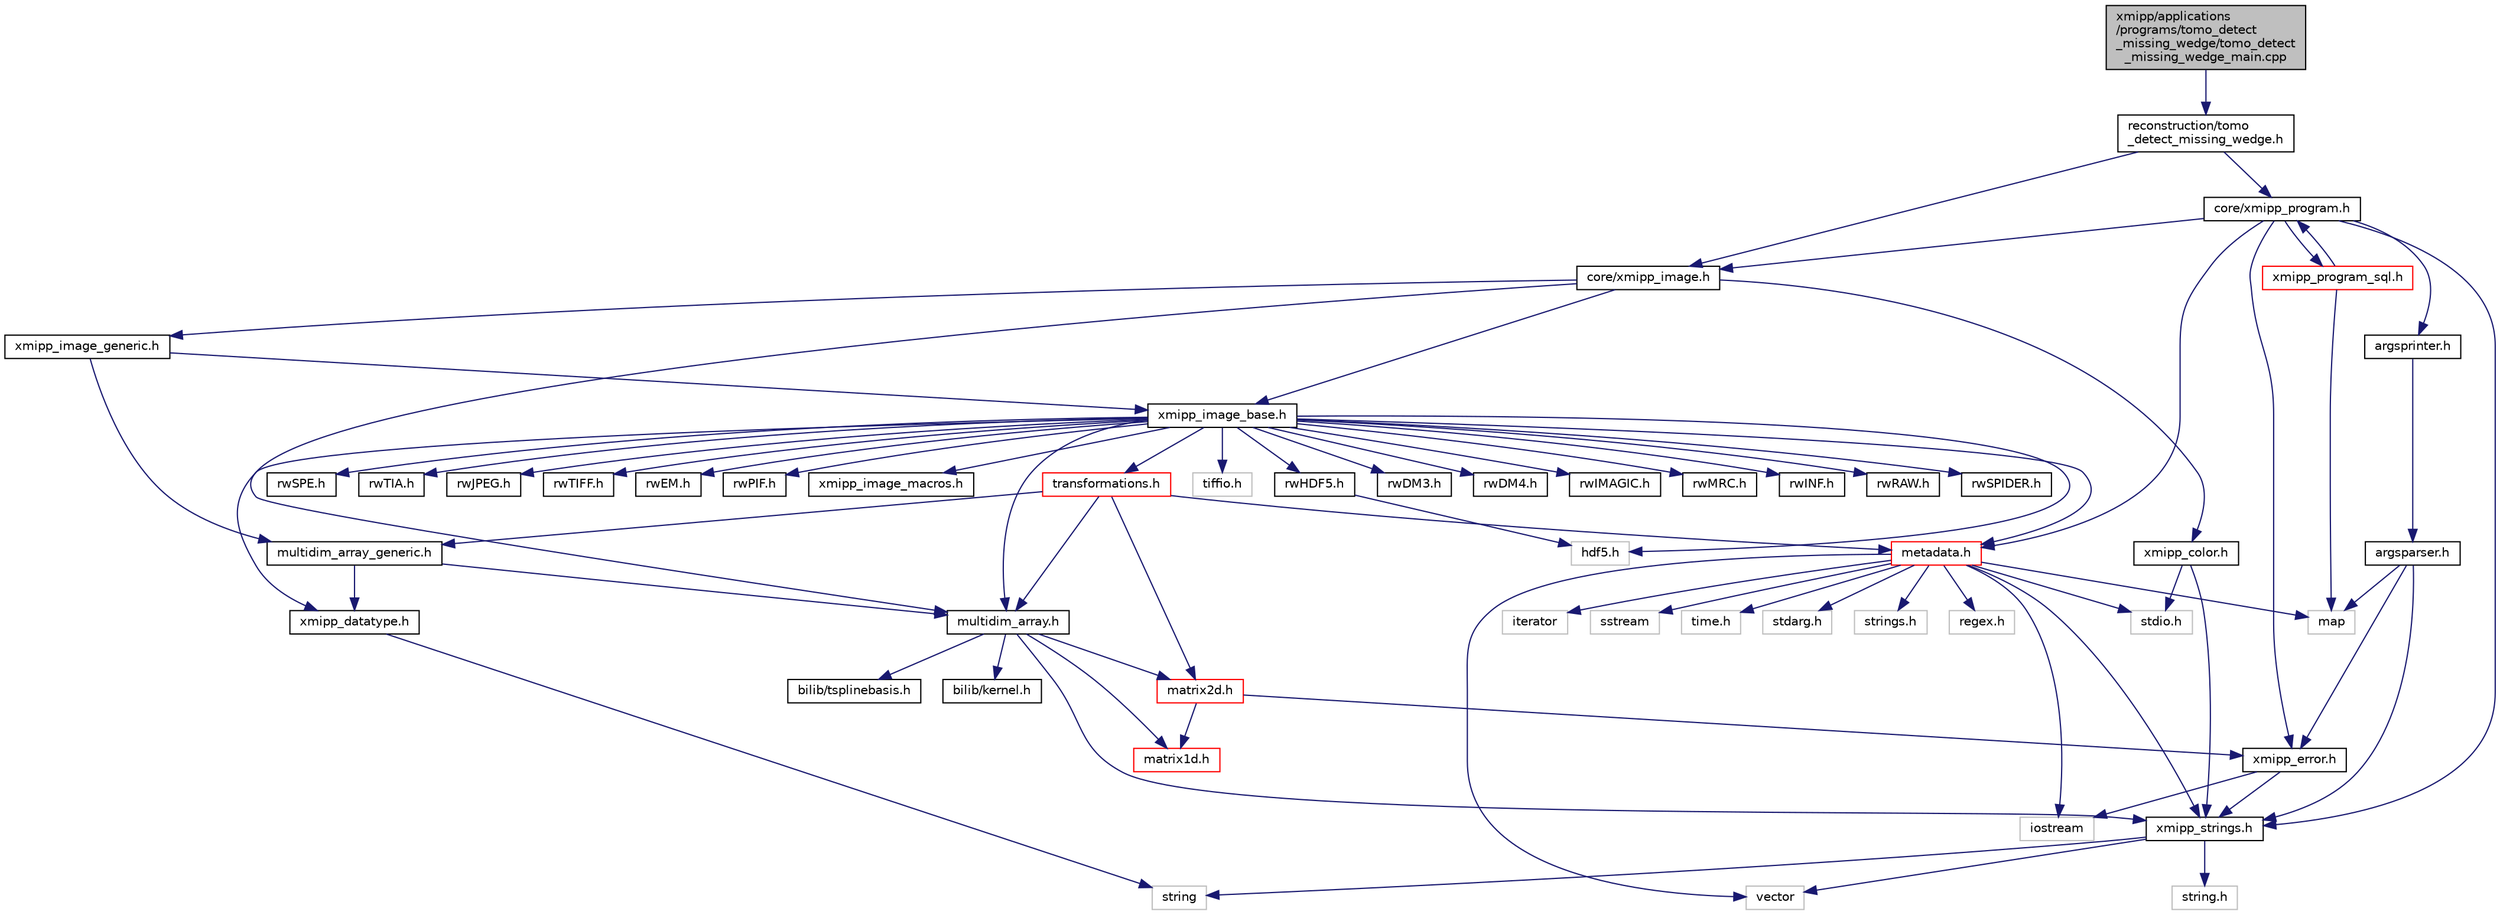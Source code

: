 digraph "xmipp/applications/programs/tomo_detect_missing_wedge/tomo_detect_missing_wedge_main.cpp"
{
  edge [fontname="Helvetica",fontsize="10",labelfontname="Helvetica",labelfontsize="10"];
  node [fontname="Helvetica",fontsize="10",shape=record];
  Node0 [label="xmipp/applications\l/programs/tomo_detect\l_missing_wedge/tomo_detect\l_missing_wedge_main.cpp",height=0.2,width=0.4,color="black", fillcolor="grey75", style="filled", fontcolor="black"];
  Node0 -> Node1 [color="midnightblue",fontsize="10",style="solid",fontname="Helvetica"];
  Node1 [label="reconstruction/tomo\l_detect_missing_wedge.h",height=0.2,width=0.4,color="black", fillcolor="white", style="filled",URL="$tomo__detect__missing__wedge_8h.html"];
  Node1 -> Node2 [color="midnightblue",fontsize="10",style="solid",fontname="Helvetica"];
  Node2 [label="core/xmipp_image.h",height=0.2,width=0.4,color="black", fillcolor="white", style="filled",URL="$xmipp__image_8h.html"];
  Node2 -> Node3 [color="midnightblue",fontsize="10",style="solid",fontname="Helvetica"];
  Node3 [label="xmipp_image_base.h",height=0.2,width=0.4,color="black", fillcolor="white", style="filled",URL="$xmipp__image__base_8h.html"];
  Node3 -> Node4 [color="midnightblue",fontsize="10",style="solid",fontname="Helvetica"];
  Node4 [label="xmipp_image_macros.h",height=0.2,width=0.4,color="black", fillcolor="white", style="filled",URL="$xmipp__image__macros_8h.html"];
  Node3 -> Node5 [color="midnightblue",fontsize="10",style="solid",fontname="Helvetica"];
  Node5 [label="multidim_array.h",height=0.2,width=0.4,color="black", fillcolor="white", style="filled",URL="$multidim__array_8h.html"];
  Node5 -> Node6 [color="midnightblue",fontsize="10",style="solid",fontname="Helvetica"];
  Node6 [label="bilib/tsplinebasis.h",height=0.2,width=0.4,color="black", fillcolor="white", style="filled",URL="$tsplinebasis_8h.html"];
  Node5 -> Node7 [color="midnightblue",fontsize="10",style="solid",fontname="Helvetica"];
  Node7 [label="bilib/kernel.h",height=0.2,width=0.4,color="black", fillcolor="white", style="filled",URL="$kernel_8h.html"];
  Node5 -> Node8 [color="midnightblue",fontsize="10",style="solid",fontname="Helvetica"];
  Node8 [label="xmipp_strings.h",height=0.2,width=0.4,color="black", fillcolor="white", style="filled",URL="$xmipp__strings_8h.html"];
  Node8 -> Node9 [color="midnightblue",fontsize="10",style="solid",fontname="Helvetica"];
  Node9 [label="vector",height=0.2,width=0.4,color="grey75", fillcolor="white", style="filled"];
  Node8 -> Node10 [color="midnightblue",fontsize="10",style="solid",fontname="Helvetica"];
  Node10 [label="string",height=0.2,width=0.4,color="grey75", fillcolor="white", style="filled"];
  Node8 -> Node11 [color="midnightblue",fontsize="10",style="solid",fontname="Helvetica"];
  Node11 [label="string.h",height=0.2,width=0.4,color="grey75", fillcolor="white", style="filled"];
  Node5 -> Node12 [color="midnightblue",fontsize="10",style="solid",fontname="Helvetica"];
  Node12 [label="matrix1d.h",height=0.2,width=0.4,color="red", fillcolor="white", style="filled",URL="$matrix1d_8h.html"];
  Node5 -> Node32 [color="midnightblue",fontsize="10",style="solid",fontname="Helvetica"];
  Node32 [label="matrix2d.h",height=0.2,width=0.4,color="red", fillcolor="white", style="filled",URL="$matrix2d_8h.html"];
  Node32 -> Node26 [color="midnightblue",fontsize="10",style="solid",fontname="Helvetica"];
  Node26 [label="xmipp_error.h",height=0.2,width=0.4,color="black", fillcolor="white", style="filled",URL="$xmipp__error_8h.html"];
  Node26 -> Node27 [color="midnightblue",fontsize="10",style="solid",fontname="Helvetica"];
  Node27 [label="iostream",height=0.2,width=0.4,color="grey75", fillcolor="white", style="filled"];
  Node26 -> Node8 [color="midnightblue",fontsize="10",style="solid",fontname="Helvetica"];
  Node32 -> Node12 [color="midnightblue",fontsize="10",style="solid",fontname="Helvetica"];
  Node3 -> Node37 [color="midnightblue",fontsize="10",style="solid",fontname="Helvetica"];
  Node37 [label="transformations.h",height=0.2,width=0.4,color="red", fillcolor="white", style="filled",URL="$transformations_8h.html"];
  Node37 -> Node32 [color="midnightblue",fontsize="10",style="solid",fontname="Helvetica"];
  Node37 -> Node5 [color="midnightblue",fontsize="10",style="solid",fontname="Helvetica"];
  Node37 -> Node42 [color="midnightblue",fontsize="10",style="solid",fontname="Helvetica"];
  Node42 [label="multidim_array_generic.h",height=0.2,width=0.4,color="black", fillcolor="white", style="filled",URL="$multidim__array__generic_8h.html"];
  Node42 -> Node43 [color="midnightblue",fontsize="10",style="solid",fontname="Helvetica"];
  Node43 [label="xmipp_datatype.h",height=0.2,width=0.4,color="black", fillcolor="white", style="filled",URL="$xmipp__datatype_8h.html"];
  Node43 -> Node10 [color="midnightblue",fontsize="10",style="solid",fontname="Helvetica"];
  Node42 -> Node5 [color="midnightblue",fontsize="10",style="solid",fontname="Helvetica"];
  Node37 -> Node45 [color="midnightblue",fontsize="10",style="solid",fontname="Helvetica"];
  Node45 [label="metadata.h",height=0.2,width=0.4,color="red", fillcolor="white", style="filled",URL="$metadata_8h.html"];
  Node45 -> Node46 [color="midnightblue",fontsize="10",style="solid",fontname="Helvetica"];
  Node46 [label="map",height=0.2,width=0.4,color="grey75", fillcolor="white", style="filled"];
  Node45 -> Node9 [color="midnightblue",fontsize="10",style="solid",fontname="Helvetica"];
  Node45 -> Node27 [color="midnightblue",fontsize="10",style="solid",fontname="Helvetica"];
  Node45 -> Node47 [color="midnightblue",fontsize="10",style="solid",fontname="Helvetica"];
  Node47 [label="iterator",height=0.2,width=0.4,color="grey75", fillcolor="white", style="filled"];
  Node45 -> Node48 [color="midnightblue",fontsize="10",style="solid",fontname="Helvetica"];
  Node48 [label="sstream",height=0.2,width=0.4,color="grey75", fillcolor="white", style="filled"];
  Node45 -> Node49 [color="midnightblue",fontsize="10",style="solid",fontname="Helvetica"];
  Node49 [label="time.h",height=0.2,width=0.4,color="grey75", fillcolor="white", style="filled"];
  Node45 -> Node50 [color="midnightblue",fontsize="10",style="solid",fontname="Helvetica"];
  Node50 [label="stdarg.h",height=0.2,width=0.4,color="grey75", fillcolor="white", style="filled"];
  Node45 -> Node51 [color="midnightblue",fontsize="10",style="solid",fontname="Helvetica"];
  Node51 [label="stdio.h",height=0.2,width=0.4,color="grey75", fillcolor="white", style="filled"];
  Node45 -> Node52 [color="midnightblue",fontsize="10",style="solid",fontname="Helvetica"];
  Node52 [label="strings.h",height=0.2,width=0.4,color="grey75", fillcolor="white", style="filled"];
  Node45 -> Node53 [color="midnightblue",fontsize="10",style="solid",fontname="Helvetica"];
  Node53 [label="regex.h",height=0.2,width=0.4,color="grey75", fillcolor="white", style="filled"];
  Node45 -> Node8 [color="midnightblue",fontsize="10",style="solid",fontname="Helvetica"];
  Node3 -> Node45 [color="midnightblue",fontsize="10",style="solid",fontname="Helvetica"];
  Node3 -> Node43 [color="midnightblue",fontsize="10",style="solid",fontname="Helvetica"];
  Node3 -> Node58 [color="midnightblue",fontsize="10",style="solid",fontname="Helvetica"];
  Node58 [label="tiffio.h",height=0.2,width=0.4,color="grey75", fillcolor="white", style="filled"];
  Node3 -> Node59 [color="midnightblue",fontsize="10",style="solid",fontname="Helvetica"];
  Node59 [label="hdf5.h",height=0.2,width=0.4,color="grey75", fillcolor="white", style="filled"];
  Node3 -> Node60 [color="midnightblue",fontsize="10",style="solid",fontname="Helvetica"];
  Node60 [label="rwDM3.h",height=0.2,width=0.4,color="black", fillcolor="white", style="filled",URL="$rwDM3_8h.html"];
  Node3 -> Node61 [color="midnightblue",fontsize="10",style="solid",fontname="Helvetica"];
  Node61 [label="rwDM4.h",height=0.2,width=0.4,color="black", fillcolor="white", style="filled",URL="$rwDM4_8h.html"];
  Node3 -> Node62 [color="midnightblue",fontsize="10",style="solid",fontname="Helvetica"];
  Node62 [label="rwIMAGIC.h",height=0.2,width=0.4,color="black", fillcolor="white", style="filled",URL="$rwIMAGIC_8h.html"];
  Node3 -> Node63 [color="midnightblue",fontsize="10",style="solid",fontname="Helvetica"];
  Node63 [label="rwMRC.h",height=0.2,width=0.4,color="black", fillcolor="white", style="filled",URL="$rwMRC_8h.html"];
  Node3 -> Node64 [color="midnightblue",fontsize="10",style="solid",fontname="Helvetica"];
  Node64 [label="rwINF.h",height=0.2,width=0.4,color="black", fillcolor="white", style="filled",URL="$rwINF_8h.html"];
  Node3 -> Node65 [color="midnightblue",fontsize="10",style="solid",fontname="Helvetica"];
  Node65 [label="rwRAW.h",height=0.2,width=0.4,color="black", fillcolor="white", style="filled",URL="$rwRAW_8h.html"];
  Node3 -> Node66 [color="midnightblue",fontsize="10",style="solid",fontname="Helvetica"];
  Node66 [label="rwSPIDER.h",height=0.2,width=0.4,color="black", fillcolor="white", style="filled",URL="$rwSPIDER_8h.html"];
  Node3 -> Node67 [color="midnightblue",fontsize="10",style="solid",fontname="Helvetica"];
  Node67 [label="rwSPE.h",height=0.2,width=0.4,color="black", fillcolor="white", style="filled",URL="$rwSPE_8h.html"];
  Node3 -> Node68 [color="midnightblue",fontsize="10",style="solid",fontname="Helvetica"];
  Node68 [label="rwTIA.h",height=0.2,width=0.4,color="black", fillcolor="white", style="filled",URL="$rwTIA_8h.html"];
  Node3 -> Node69 [color="midnightblue",fontsize="10",style="solid",fontname="Helvetica"];
  Node69 [label="rwJPEG.h",height=0.2,width=0.4,color="black", fillcolor="white", style="filled",URL="$rwJPEG_8h.html"];
  Node3 -> Node70 [color="midnightblue",fontsize="10",style="solid",fontname="Helvetica"];
  Node70 [label="rwTIFF.h",height=0.2,width=0.4,color="black", fillcolor="white", style="filled",URL="$rwTIFF_8h.html"];
  Node3 -> Node71 [color="midnightblue",fontsize="10",style="solid",fontname="Helvetica"];
  Node71 [label="rwEM.h",height=0.2,width=0.4,color="black", fillcolor="white", style="filled",URL="$rwEM_8h.html"];
  Node3 -> Node72 [color="midnightblue",fontsize="10",style="solid",fontname="Helvetica"];
  Node72 [label="rwPIF.h",height=0.2,width=0.4,color="black", fillcolor="white", style="filled",URL="$rwPIF_8h.html"];
  Node3 -> Node73 [color="midnightblue",fontsize="10",style="solid",fontname="Helvetica"];
  Node73 [label="rwHDF5.h",height=0.2,width=0.4,color="black", fillcolor="white", style="filled",URL="$rwHDF5_8h.html"];
  Node73 -> Node59 [color="midnightblue",fontsize="10",style="solid",fontname="Helvetica"];
  Node2 -> Node74 [color="midnightblue",fontsize="10",style="solid",fontname="Helvetica"];
  Node74 [label="xmipp_image_generic.h",height=0.2,width=0.4,color="black", fillcolor="white", style="filled",URL="$xmipp__image__generic_8h.html"];
  Node74 -> Node3 [color="midnightblue",fontsize="10",style="solid",fontname="Helvetica"];
  Node74 -> Node42 [color="midnightblue",fontsize="10",style="solid",fontname="Helvetica"];
  Node2 -> Node75 [color="midnightblue",fontsize="10",style="solid",fontname="Helvetica"];
  Node75 [label="xmipp_color.h",height=0.2,width=0.4,color="black", fillcolor="white", style="filled",URL="$xmipp__color_8h.html"];
  Node75 -> Node51 [color="midnightblue",fontsize="10",style="solid",fontname="Helvetica"];
  Node75 -> Node8 [color="midnightblue",fontsize="10",style="solid",fontname="Helvetica"];
  Node2 -> Node5 [color="midnightblue",fontsize="10",style="solid",fontname="Helvetica"];
  Node1 -> Node76 [color="midnightblue",fontsize="10",style="solid",fontname="Helvetica"];
  Node76 [label="core/xmipp_program.h",height=0.2,width=0.4,color="black", fillcolor="white", style="filled",URL="$xmipp__program_8h.html"];
  Node76 -> Node77 [color="midnightblue",fontsize="10",style="solid",fontname="Helvetica"];
  Node77 [label="argsprinter.h",height=0.2,width=0.4,color="black", fillcolor="white", style="filled",URL="$argsprinter_8h.html"];
  Node77 -> Node78 [color="midnightblue",fontsize="10",style="solid",fontname="Helvetica"];
  Node78 [label="argsparser.h",height=0.2,width=0.4,color="black", fillcolor="white", style="filled",URL="$argsparser_8h.html"];
  Node78 -> Node46 [color="midnightblue",fontsize="10",style="solid",fontname="Helvetica"];
  Node78 -> Node26 [color="midnightblue",fontsize="10",style="solid",fontname="Helvetica"];
  Node78 -> Node8 [color="midnightblue",fontsize="10",style="solid",fontname="Helvetica"];
  Node76 -> Node26 [color="midnightblue",fontsize="10",style="solid",fontname="Helvetica"];
  Node76 -> Node8 [color="midnightblue",fontsize="10",style="solid",fontname="Helvetica"];
  Node76 -> Node45 [color="midnightblue",fontsize="10",style="solid",fontname="Helvetica"];
  Node76 -> Node2 [color="midnightblue",fontsize="10",style="solid",fontname="Helvetica"];
  Node76 -> Node79 [color="midnightblue",fontsize="10",style="solid",fontname="Helvetica"];
  Node79 [label="xmipp_program_sql.h",height=0.2,width=0.4,color="red", fillcolor="white", style="filled",URL="$xmipp__program__sql_8h.html"];
  Node79 -> Node46 [color="midnightblue",fontsize="10",style="solid",fontname="Helvetica"];
  Node79 -> Node76 [color="midnightblue",fontsize="10",style="solid",fontname="Helvetica"];
}
